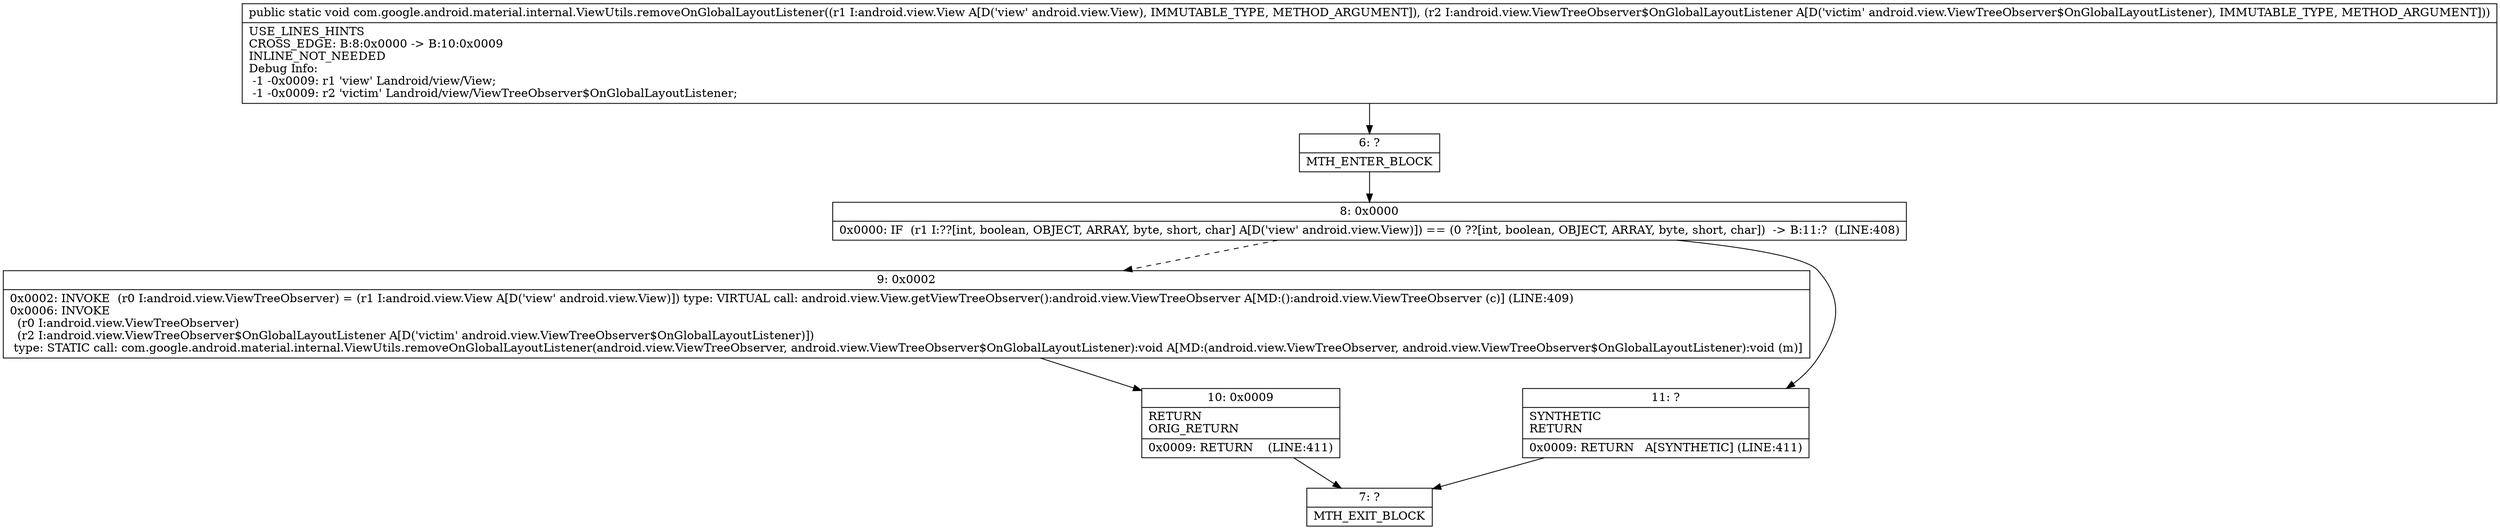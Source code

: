 digraph "CFG forcom.google.android.material.internal.ViewUtils.removeOnGlobalLayoutListener(Landroid\/view\/View;Landroid\/view\/ViewTreeObserver$OnGlobalLayoutListener;)V" {
Node_6 [shape=record,label="{6\:\ ?|MTH_ENTER_BLOCK\l}"];
Node_8 [shape=record,label="{8\:\ 0x0000|0x0000: IF  (r1 I:??[int, boolean, OBJECT, ARRAY, byte, short, char] A[D('view' android.view.View)]) == (0 ??[int, boolean, OBJECT, ARRAY, byte, short, char])  \-\> B:11:?  (LINE:408)\l}"];
Node_9 [shape=record,label="{9\:\ 0x0002|0x0002: INVOKE  (r0 I:android.view.ViewTreeObserver) = (r1 I:android.view.View A[D('view' android.view.View)]) type: VIRTUAL call: android.view.View.getViewTreeObserver():android.view.ViewTreeObserver A[MD:():android.view.ViewTreeObserver (c)] (LINE:409)\l0x0006: INVOKE  \l  (r0 I:android.view.ViewTreeObserver)\l  (r2 I:android.view.ViewTreeObserver$OnGlobalLayoutListener A[D('victim' android.view.ViewTreeObserver$OnGlobalLayoutListener)])\l type: STATIC call: com.google.android.material.internal.ViewUtils.removeOnGlobalLayoutListener(android.view.ViewTreeObserver, android.view.ViewTreeObserver$OnGlobalLayoutListener):void A[MD:(android.view.ViewTreeObserver, android.view.ViewTreeObserver$OnGlobalLayoutListener):void (m)]\l}"];
Node_10 [shape=record,label="{10\:\ 0x0009|RETURN\lORIG_RETURN\l|0x0009: RETURN    (LINE:411)\l}"];
Node_7 [shape=record,label="{7\:\ ?|MTH_EXIT_BLOCK\l}"];
Node_11 [shape=record,label="{11\:\ ?|SYNTHETIC\lRETURN\l|0x0009: RETURN   A[SYNTHETIC] (LINE:411)\l}"];
MethodNode[shape=record,label="{public static void com.google.android.material.internal.ViewUtils.removeOnGlobalLayoutListener((r1 I:android.view.View A[D('view' android.view.View), IMMUTABLE_TYPE, METHOD_ARGUMENT]), (r2 I:android.view.ViewTreeObserver$OnGlobalLayoutListener A[D('victim' android.view.ViewTreeObserver$OnGlobalLayoutListener), IMMUTABLE_TYPE, METHOD_ARGUMENT]))  | USE_LINES_HINTS\lCROSS_EDGE: B:8:0x0000 \-\> B:10:0x0009\lINLINE_NOT_NEEDED\lDebug Info:\l  \-1 \-0x0009: r1 'view' Landroid\/view\/View;\l  \-1 \-0x0009: r2 'victim' Landroid\/view\/ViewTreeObserver$OnGlobalLayoutListener;\l}"];
MethodNode -> Node_6;Node_6 -> Node_8;
Node_8 -> Node_9[style=dashed];
Node_8 -> Node_11;
Node_9 -> Node_10;
Node_10 -> Node_7;
Node_11 -> Node_7;
}


